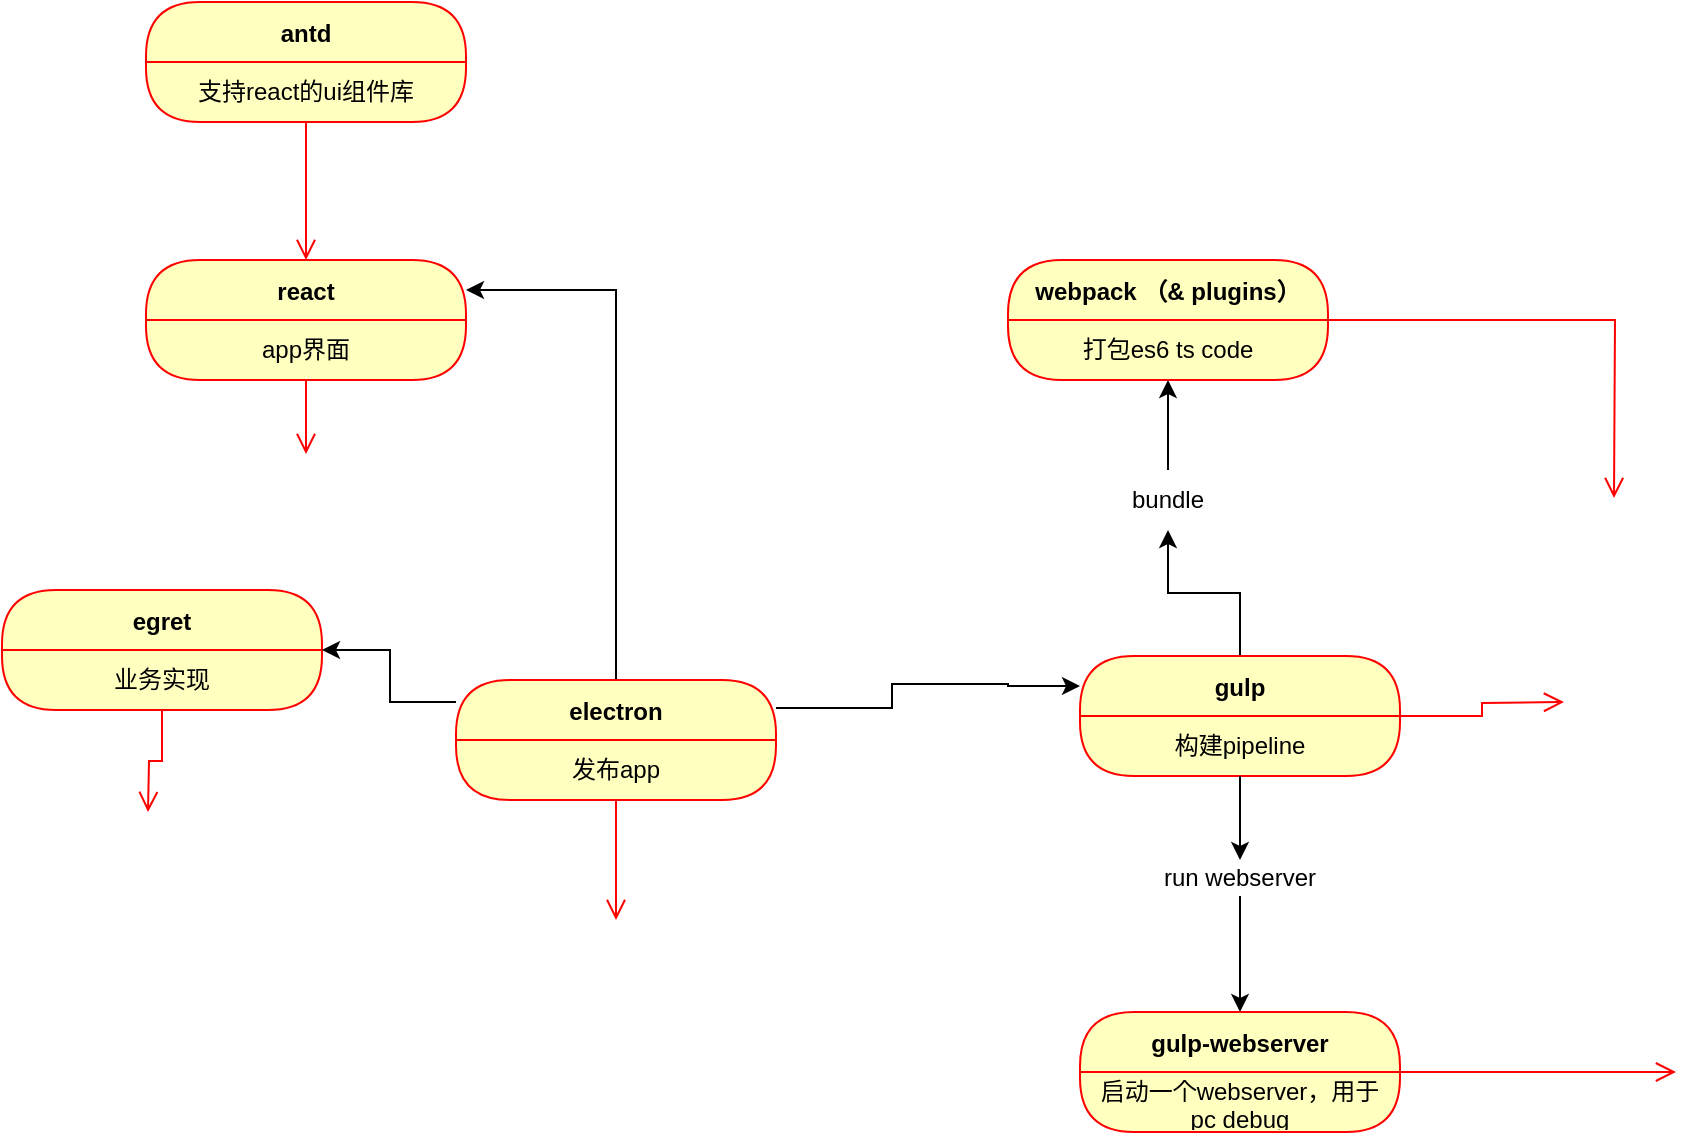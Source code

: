 <mxfile version="20.3.0" type="github">
  <diagram id="RyOypk_LRAsxnf7cehFb" name="第 1 页">
    <mxGraphModel dx="328" dy="-25" grid="0" gridSize="10" guides="1" tooltips="1" connect="1" arrows="1" fold="1" page="1" pageScale="1" pageWidth="1169" pageHeight="827" math="0" shadow="0">
      <root>
        <mxCell id="0" />
        <mxCell id="1" parent="0" />
        <mxCell id="iCX3cISmmqJYiOSi0hr1-3" value="react" style="swimlane;fontStyle=1;align=center;verticalAlign=middle;childLayout=stackLayout;horizontal=1;startSize=30;horizontalStack=0;resizeParent=0;resizeLast=1;container=0;fontColor=#000000;collapsible=0;rounded=1;arcSize=30;strokeColor=#ff0000;fillColor=#ffffc0;swimlaneFillColor=#ffffc0;dropTarget=0;" vertex="1" parent="1">
          <mxGeometry x="1521" y="1159" width="160" height="60" as="geometry" />
        </mxCell>
        <mxCell id="iCX3cISmmqJYiOSi0hr1-4" value="app界面" style="text;html=1;strokeColor=none;fillColor=none;align=center;verticalAlign=middle;spacingLeft=4;spacingRight=4;whiteSpace=wrap;overflow=hidden;rotatable=0;fontColor=#000000;" vertex="1" parent="iCX3cISmmqJYiOSi0hr1-3">
          <mxGeometry y="30" width="160" height="30" as="geometry" />
        </mxCell>
        <mxCell id="iCX3cISmmqJYiOSi0hr1-5" value="" style="edgeStyle=orthogonalEdgeStyle;html=1;verticalAlign=bottom;endArrow=open;endSize=8;strokeColor=#ff0000;rounded=0;" edge="1" source="iCX3cISmmqJYiOSi0hr1-3" parent="1">
          <mxGeometry relative="1" as="geometry">
            <mxPoint x="1601" y="1256" as="targetPoint" />
          </mxGeometry>
        </mxCell>
        <mxCell id="iCX3cISmmqJYiOSi0hr1-6" value="antd" style="swimlane;fontStyle=1;align=center;verticalAlign=middle;childLayout=stackLayout;horizontal=1;startSize=30;horizontalStack=0;resizeParent=0;resizeLast=1;container=0;fontColor=#000000;collapsible=0;rounded=1;arcSize=30;strokeColor=#ff0000;fillColor=#ffffc0;swimlaneFillColor=#ffffc0;dropTarget=0;" vertex="1" parent="1">
          <mxGeometry x="1521" y="1030" width="160" height="60" as="geometry" />
        </mxCell>
        <mxCell id="iCX3cISmmqJYiOSi0hr1-7" value="支持react的ui组件库" style="text;html=1;strokeColor=none;fillColor=none;align=center;verticalAlign=middle;spacingLeft=4;spacingRight=4;whiteSpace=wrap;overflow=hidden;rotatable=0;fontColor=#000000;" vertex="1" parent="iCX3cISmmqJYiOSi0hr1-6">
          <mxGeometry y="30" width="160" height="30" as="geometry" />
        </mxCell>
        <mxCell id="iCX3cISmmqJYiOSi0hr1-8" value="" style="edgeStyle=orthogonalEdgeStyle;html=1;verticalAlign=bottom;endArrow=open;endSize=8;strokeColor=#ff0000;rounded=0;entryX=0.5;entryY=0;entryDx=0;entryDy=0;" edge="1" parent="1" source="iCX3cISmmqJYiOSi0hr1-6" target="iCX3cISmmqJYiOSi0hr1-3">
          <mxGeometry relative="1" as="geometry">
            <mxPoint x="1823" y="1022" as="targetPoint" />
          </mxGeometry>
        </mxCell>
        <mxCell id="iCX3cISmmqJYiOSi0hr1-9" value="egret" style="swimlane;fontStyle=1;align=center;verticalAlign=middle;childLayout=stackLayout;horizontal=1;startSize=30;horizontalStack=0;resizeParent=0;resizeLast=1;container=0;fontColor=#000000;collapsible=0;rounded=1;arcSize=30;strokeColor=#ff0000;fillColor=#ffffc0;swimlaneFillColor=#ffffc0;dropTarget=0;" vertex="1" parent="1">
          <mxGeometry x="1449" y="1324" width="160" height="60" as="geometry" />
        </mxCell>
        <mxCell id="iCX3cISmmqJYiOSi0hr1-10" value="业务实现" style="text;html=1;strokeColor=none;fillColor=none;align=center;verticalAlign=middle;spacingLeft=4;spacingRight=4;whiteSpace=wrap;overflow=hidden;rotatable=0;fontColor=#000000;" vertex="1" parent="iCX3cISmmqJYiOSi0hr1-9">
          <mxGeometry y="30" width="160" height="30" as="geometry" />
        </mxCell>
        <mxCell id="iCX3cISmmqJYiOSi0hr1-12" value="Subtitle" style="text;html=1;strokeColor=none;fillColor=none;align=center;verticalAlign=middle;spacingLeft=4;spacingRight=4;whiteSpace=wrap;overflow=hidden;rotatable=0;fontColor=#000000;" vertex="1" parent="iCX3cISmmqJYiOSi0hr1-9">
          <mxGeometry y="60" width="160" as="geometry" />
        </mxCell>
        <mxCell id="iCX3cISmmqJYiOSi0hr1-11" value="" style="edgeStyle=orthogonalEdgeStyle;html=1;verticalAlign=bottom;endArrow=open;endSize=8;strokeColor=#ff0000;rounded=0;" edge="1" parent="1" source="iCX3cISmmqJYiOSi0hr1-9">
          <mxGeometry relative="1" as="geometry">
            <mxPoint x="1522" y="1435" as="targetPoint" />
          </mxGeometry>
        </mxCell>
        <mxCell id="iCX3cISmmqJYiOSi0hr1-13" value="webpack （&amp; plugins）" style="swimlane;fontStyle=1;align=center;verticalAlign=middle;childLayout=stackLayout;horizontal=1;startSize=30;horizontalStack=0;resizeParent=0;resizeLast=1;container=0;fontColor=#000000;collapsible=0;rounded=1;arcSize=30;strokeColor=#ff0000;fillColor=#ffffc0;swimlaneFillColor=#ffffc0;dropTarget=0;" vertex="1" parent="1">
          <mxGeometry x="1952" y="1159" width="160" height="60" as="geometry" />
        </mxCell>
        <mxCell id="iCX3cISmmqJYiOSi0hr1-15" value="打包es6 ts code" style="text;html=1;strokeColor=none;fillColor=none;align=center;verticalAlign=middle;spacingLeft=4;spacingRight=4;whiteSpace=wrap;overflow=hidden;rotatable=0;fontColor=#000000;" vertex="1" parent="iCX3cISmmqJYiOSi0hr1-13">
          <mxGeometry y="30" width="160" height="30" as="geometry" />
        </mxCell>
        <mxCell id="iCX3cISmmqJYiOSi0hr1-16" value="" style="edgeStyle=orthogonalEdgeStyle;html=1;verticalAlign=bottom;endArrow=open;endSize=8;strokeColor=#ff0000;rounded=0;" edge="1" parent="1" source="iCX3cISmmqJYiOSi0hr1-13">
          <mxGeometry relative="1" as="geometry">
            <mxPoint x="2255" y="1278" as="targetPoint" />
          </mxGeometry>
        </mxCell>
        <mxCell id="iCX3cISmmqJYiOSi0hr1-36" style="edgeStyle=orthogonalEdgeStyle;rounded=0;orthogonalLoop=1;jettySize=auto;html=1;" edge="1" parent="1" source="iCX3cISmmqJYiOSi0hr1-22" target="iCX3cISmmqJYiOSi0hr1-35">
          <mxGeometry relative="1" as="geometry" />
        </mxCell>
        <mxCell id="iCX3cISmmqJYiOSi0hr1-22" value="gulp" style="swimlane;fontStyle=1;align=center;verticalAlign=middle;childLayout=stackLayout;horizontal=1;startSize=30;horizontalStack=0;resizeParent=0;resizeLast=1;container=0;fontColor=#000000;collapsible=0;rounded=1;arcSize=30;strokeColor=#ff0000;fillColor=#ffffc0;swimlaneFillColor=#ffffc0;dropTarget=0;" vertex="1" parent="1">
          <mxGeometry x="1988" y="1357" width="160" height="60" as="geometry" />
        </mxCell>
        <mxCell id="iCX3cISmmqJYiOSi0hr1-23" value="构建pipeline" style="text;html=1;strokeColor=none;fillColor=none;align=center;verticalAlign=middle;spacingLeft=4;spacingRight=4;whiteSpace=wrap;overflow=hidden;rotatable=0;fontColor=#000000;" vertex="1" parent="iCX3cISmmqJYiOSi0hr1-22">
          <mxGeometry y="30" width="160" height="30" as="geometry" />
        </mxCell>
        <mxCell id="iCX3cISmmqJYiOSi0hr1-24" value="" style="edgeStyle=orthogonalEdgeStyle;html=1;verticalAlign=bottom;endArrow=open;endSize=8;strokeColor=#ff0000;rounded=0;" edge="1" parent="1" source="iCX3cISmmqJYiOSi0hr1-22">
          <mxGeometry relative="1" as="geometry">
            <mxPoint x="2230" y="1380" as="targetPoint" />
          </mxGeometry>
        </mxCell>
        <mxCell id="iCX3cISmmqJYiOSi0hr1-31" style="edgeStyle=orthogonalEdgeStyle;rounded=0;orthogonalLoop=1;jettySize=auto;html=1;entryX=0;entryY=0.25;entryDx=0;entryDy=0;" edge="1" parent="1" source="iCX3cISmmqJYiOSi0hr1-25" target="iCX3cISmmqJYiOSi0hr1-22">
          <mxGeometry relative="1" as="geometry">
            <Array as="points">
              <mxPoint x="1894" y="1383" />
              <mxPoint x="1894" y="1371" />
              <mxPoint x="1952" y="1371" />
            </Array>
          </mxGeometry>
        </mxCell>
        <mxCell id="iCX3cISmmqJYiOSi0hr1-32" style="edgeStyle=orthogonalEdgeStyle;rounded=0;orthogonalLoop=1;jettySize=auto;html=1;" edge="1" parent="1" source="iCX3cISmmqJYiOSi0hr1-25" target="iCX3cISmmqJYiOSi0hr1-9">
          <mxGeometry relative="1" as="geometry">
            <Array as="points">
              <mxPoint x="1643" y="1380" />
              <mxPoint x="1643" y="1354" />
            </Array>
          </mxGeometry>
        </mxCell>
        <mxCell id="iCX3cISmmqJYiOSi0hr1-33" style="edgeStyle=orthogonalEdgeStyle;rounded=0;orthogonalLoop=1;jettySize=auto;html=1;entryX=1;entryY=0.25;entryDx=0;entryDy=0;" edge="1" parent="1" source="iCX3cISmmqJYiOSi0hr1-25" target="iCX3cISmmqJYiOSi0hr1-3">
          <mxGeometry relative="1" as="geometry" />
        </mxCell>
        <mxCell id="iCX3cISmmqJYiOSi0hr1-25" value="electron" style="swimlane;fontStyle=1;align=center;verticalAlign=middle;childLayout=stackLayout;horizontal=1;startSize=30;horizontalStack=0;resizeParent=0;resizeLast=1;container=0;fontColor=#000000;collapsible=0;rounded=1;arcSize=30;strokeColor=#ff0000;fillColor=#ffffc0;swimlaneFillColor=#ffffc0;dropTarget=0;" vertex="1" parent="1">
          <mxGeometry x="1676" y="1369" width="160" height="60" as="geometry" />
        </mxCell>
        <mxCell id="iCX3cISmmqJYiOSi0hr1-26" value="发布app" style="text;html=1;strokeColor=none;fillColor=none;align=center;verticalAlign=middle;spacingLeft=4;spacingRight=4;whiteSpace=wrap;overflow=hidden;rotatable=0;fontColor=#000000;" vertex="1" parent="iCX3cISmmqJYiOSi0hr1-25">
          <mxGeometry y="30" width="160" height="30" as="geometry" />
        </mxCell>
        <mxCell id="iCX3cISmmqJYiOSi0hr1-27" value="" style="edgeStyle=orthogonalEdgeStyle;html=1;verticalAlign=bottom;endArrow=open;endSize=8;strokeColor=#ff0000;rounded=0;" edge="1" parent="1" source="iCX3cISmmqJYiOSi0hr1-25">
          <mxGeometry relative="1" as="geometry">
            <mxPoint x="1756" y="1489.0" as="targetPoint" />
          </mxGeometry>
        </mxCell>
        <mxCell id="iCX3cISmmqJYiOSi0hr1-37" style="edgeStyle=orthogonalEdgeStyle;rounded=0;orthogonalLoop=1;jettySize=auto;html=1;entryX=0.5;entryY=1;entryDx=0;entryDy=0;" edge="1" parent="1" source="iCX3cISmmqJYiOSi0hr1-35" target="iCX3cISmmqJYiOSi0hr1-15">
          <mxGeometry relative="1" as="geometry" />
        </mxCell>
        <mxCell id="iCX3cISmmqJYiOSi0hr1-35" value="bundle" style="text;html=1;strokeColor=none;fillColor=none;align=center;verticalAlign=middle;whiteSpace=wrap;rounded=0;" vertex="1" parent="1">
          <mxGeometry x="2002" y="1264" width="60" height="30" as="geometry" />
        </mxCell>
        <mxCell id="iCX3cISmmqJYiOSi0hr1-42" style="edgeStyle=orthogonalEdgeStyle;rounded=0;orthogonalLoop=1;jettySize=auto;html=1;entryX=0.5;entryY=0;entryDx=0;entryDy=0;" edge="1" parent="1" source="iCX3cISmmqJYiOSi0hr1-38" target="iCX3cISmmqJYiOSi0hr1-39">
          <mxGeometry relative="1" as="geometry" />
        </mxCell>
        <mxCell id="iCX3cISmmqJYiOSi0hr1-38" value="run webserver" style="text;html=1;strokeColor=none;fillColor=none;align=center;verticalAlign=middle;whiteSpace=wrap;rounded=0;" vertex="1" parent="1">
          <mxGeometry x="2025" y="1459" width="86" height="18" as="geometry" />
        </mxCell>
        <mxCell id="iCX3cISmmqJYiOSi0hr1-39" value="gulp-webserver" style="swimlane;fontStyle=1;align=center;verticalAlign=middle;childLayout=stackLayout;horizontal=1;startSize=30;horizontalStack=0;resizeParent=0;resizeLast=1;container=0;fontColor=#000000;collapsible=0;rounded=1;arcSize=30;strokeColor=#ff0000;fillColor=#ffffc0;swimlaneFillColor=#ffffc0;dropTarget=0;" vertex="1" parent="1">
          <mxGeometry x="1988" y="1535" width="160" height="60" as="geometry" />
        </mxCell>
        <mxCell id="iCX3cISmmqJYiOSi0hr1-40" value="启动一个webserver，用于pc debug" style="text;html=1;strokeColor=none;fillColor=none;align=center;verticalAlign=middle;spacingLeft=4;spacingRight=4;whiteSpace=wrap;overflow=hidden;rotatable=0;fontColor=#000000;" vertex="1" parent="iCX3cISmmqJYiOSi0hr1-39">
          <mxGeometry y="30" width="160" height="30" as="geometry" />
        </mxCell>
        <mxCell id="iCX3cISmmqJYiOSi0hr1-41" value="" style="edgeStyle=orthogonalEdgeStyle;html=1;verticalAlign=bottom;endArrow=open;endSize=8;strokeColor=#ff0000;rounded=0;" edge="1" parent="1" source="iCX3cISmmqJYiOSi0hr1-39">
          <mxGeometry relative="1" as="geometry">
            <mxPoint x="2286" y="1565" as="targetPoint" />
          </mxGeometry>
        </mxCell>
        <mxCell id="iCX3cISmmqJYiOSi0hr1-43" style="edgeStyle=orthogonalEdgeStyle;rounded=0;orthogonalLoop=1;jettySize=auto;html=1;entryX=0.5;entryY=0;entryDx=0;entryDy=0;" edge="1" parent="1" source="iCX3cISmmqJYiOSi0hr1-23" target="iCX3cISmmqJYiOSi0hr1-38">
          <mxGeometry relative="1" as="geometry" />
        </mxCell>
      </root>
    </mxGraphModel>
  </diagram>
</mxfile>
